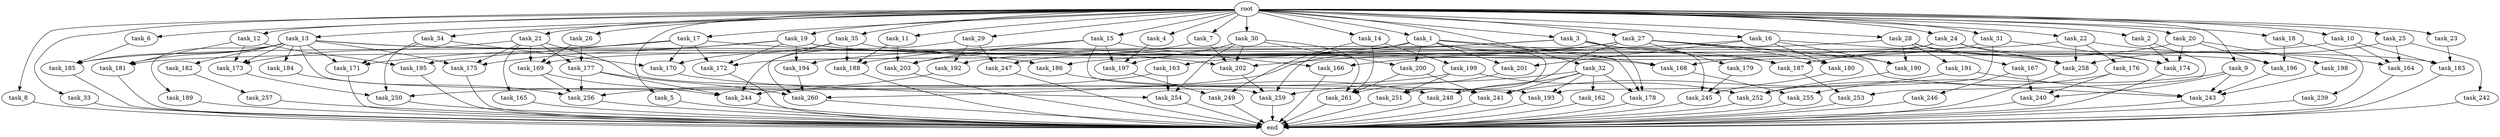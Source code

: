 digraph G {
  task_8 [size="102.400000"];
  task_239 [size="42090679500.800003"];
  task_173 [size="94489280512.000000"];
  task_189 [size="3435973836.800000"];
  task_17 [size="102.400000"];
  task_261 [size="121977071206.400009"];
  task_183 [size="115105123532.800003"];
  task_242 [size="3435973836.800000"];
  task_35 [size="102.400000"];
  task_26 [size="102.400000"];
  task_15 [size="102.400000"];
  task_252 [size="63565515980.800003"];
  task_178 [size="53257594470.400002"];
  task_251 [size="21474836480.000000"];
  task_167 [size="13743895347.200001"];
  task_255 [size="85899345920.000000"];
  task_33 [size="102.400000"];
  task_186 [size="34359738368.000000"];
  task_181 [size="80745385164.800003"];
  task_169 [size="83322365542.400009"];
  task_176 [size="30923764531.200001"];
  task_13 [size="102.400000"];
  task_30 [size="102.400000"];
  task_5 [size="102.400000"];
  task_27 [size="102.400000"];
  task_200 [size="15461882265.600000"];
  task_201 [size="93630287052.800003"];
  task_6 [size="102.400000"];
  task_7 [size="102.400000"];
  task_240 [size="152041842278.399994"];
  task_22 [size="102.400000"];
  task_241 [size="180388626432.000000"];
  task_3 [size="102.400000"];
  task_179 [size="30923764531.200001"];
  task_187 [size="69578470195.199997"];
  task_164 [size="42090679500.800003"];
  task_188 [size="24910810316.800003"];
  task_193 [size="120259084288.000000"];
  task_259 [size="100502234726.400009"];
  task_191 [size="13743895347.200001"];
  task_260 [size="152041842278.399994"];
  task_166 [size="116823110451.200012"];
  task_253 [size="6871947673.600000"];
  task_202 [size="122836064665.600006"];
  root [size="0.000000"];
  task_182 [size="3435973836.800000"];
  task_258 [size="155477816115.200012"];
  task_245 [size="118541097369.600006"];
  task_21 [size="102.400000"];
  task_18 [size="102.400000"];
  task_180 [size="116823110451.200012"];
  task_31 [size="102.400000"];
  task_244 [size="185542587187.200012"];
  task_9 [size="102.400000"];
  task_162 [size="3435973836.800000"];
  task_1 [size="102.400000"];
  task_192 [size="44667659878.400002"];
  task_28 [size="102.400000"];
  task_174 [size="69578470195.199997"];
  task_247 [size="73014444032.000000"];
  task_29 [size="102.400000"];
  task_185 [size="24910810316.800003"];
  task_34 [size="102.400000"];
  task_10 [size="102.400000"];
  task_163 [size="42090679500.800003"];
  task_177 [size="52398601011.200005"];
  task_194 [size="107374182400.000000"];
  task_2 [size="102.400000"];
  task_171 [size="55834574848.000000"];
  end [size="0.000000"];
  task_184 [size="3435973836.800000"];
  task_197 [size="101361228185.600006"];
  task_16 [size="102.400000"];
  task_14 [size="102.400000"];
  task_24 [size="102.400000"];
  task_198 [size="13743895347.200001"];
  task_195 [size="77309411328.000000"];
  task_243 [size="262851998515.200012"];
  task_257 [size="69578470195.199997"];
  task_19 [size="102.400000"];
  task_32 [size="102.400000"];
  task_196 [size="77309411328.000000"];
  task_170 [size="52398601011.200005"];
  task_25 [size="102.400000"];
  task_4 [size="102.400000"];
  task_172 [size="50680614092.800003"];
  task_175 [size="46385646796.800003"];
  task_254 [size="53257594470.400002"];
  task_23 [size="102.400000"];
  task_12 [size="102.400000"];
  task_256 [size="230210247065.600006"];
  task_168 [size="32641751449.600002"];
  task_190 [size="130567005798.400009"];
  task_249 [size="68719476736.000000"];
  task_165 [size="21474836480.000000"];
  task_20 [size="102.400000"];
  task_250 [size="103938208563.200012"];
  task_246 [size="54975581388.800003"];
  task_203 [size="110810156236.800003"];
  task_199 [size="13743895347.200001"];
  task_11 [size="102.400000"];
  task_248 [size="65283502899.200005"];

  task_8 -> end [size="1.000000"];
  task_239 -> end [size="1.000000"];
  task_173 -> task_250 [size="301989888.000000"];
  task_189 -> end [size="1.000000"];
  task_17 -> task_185 [size="75497472.000000"];
  task_17 -> task_172 [size="75497472.000000"];
  task_17 -> task_170 [size="75497472.000000"];
  task_17 -> task_195 [size="75497472.000000"];
  task_17 -> task_202 [size="75497472.000000"];
  task_261 -> end [size="1.000000"];
  task_183 -> end [size="1.000000"];
  task_242 -> end [size="1.000000"];
  task_35 -> task_188 [size="134217728.000000"];
  task_35 -> task_260 [size="134217728.000000"];
  task_35 -> task_170 [size="134217728.000000"];
  task_35 -> task_187 [size="134217728.000000"];
  task_26 -> task_169 [size="301989888.000000"];
  task_26 -> task_177 [size="301989888.000000"];
  task_15 -> task_194 [size="838860800.000000"];
  task_15 -> task_193 [size="838860800.000000"];
  task_15 -> task_166 [size="838860800.000000"];
  task_15 -> task_197 [size="838860800.000000"];
  task_15 -> task_203 [size="838860800.000000"];
  task_252 -> end [size="1.000000"];
  task_178 -> end [size="1.000000"];
  task_251 -> end [size="1.000000"];
  task_167 -> task_246 [size="536870912.000000"];
  task_167 -> task_240 [size="536870912.000000"];
  task_255 -> end [size="1.000000"];
  task_33 -> end [size="1.000000"];
  task_186 -> task_248 [size="301989888.000000"];
  task_181 -> end [size="1.000000"];
  task_169 -> task_256 [size="536870912.000000"];
  task_169 -> task_244 [size="536870912.000000"];
  task_176 -> task_252 [size="411041792.000000"];
  task_176 -> task_240 [size="411041792.000000"];
  task_13 -> task_185 [size="33554432.000000"];
  task_13 -> task_189 [size="33554432.000000"];
  task_13 -> task_171 [size="33554432.000000"];
  task_13 -> task_182 [size="33554432.000000"];
  task_13 -> task_259 [size="33554432.000000"];
  task_13 -> task_181 [size="33554432.000000"];
  task_13 -> task_184 [size="33554432.000000"];
  task_13 -> task_175 [size="33554432.000000"];
  task_13 -> task_173 [size="33554432.000000"];
  task_13 -> task_168 [size="33554432.000000"];
  task_13 -> task_186 [size="33554432.000000"];
  task_30 -> task_202 [size="75497472.000000"];
  task_30 -> task_261 [size="75497472.000000"];
  task_30 -> task_197 [size="75497472.000000"];
  task_30 -> task_200 [size="75497472.000000"];
  task_30 -> task_254 [size="75497472.000000"];
  task_5 -> end [size="1.000000"];
  task_27 -> task_190 [size="301989888.000000"];
  task_27 -> task_179 [size="301989888.000000"];
  task_27 -> task_260 [size="301989888.000000"];
  task_27 -> task_166 [size="301989888.000000"];
  task_27 -> task_180 [size="301989888.000000"];
  task_27 -> task_243 [size="301989888.000000"];
  task_27 -> task_248 [size="301989888.000000"];
  task_200 -> task_261 [size="679477248.000000"];
  task_200 -> task_241 [size="679477248.000000"];
  task_201 -> task_261 [size="301989888.000000"];
  task_6 -> task_185 [size="134217728.000000"];
  task_7 -> task_202 [size="209715200.000000"];
  task_7 -> task_203 [size="209715200.000000"];
  task_240 -> end [size="1.000000"];
  task_22 -> task_169 [size="301989888.000000"];
  task_22 -> task_176 [size="301989888.000000"];
  task_22 -> task_258 [size="301989888.000000"];
  task_22 -> task_164 [size="301989888.000000"];
  task_241 -> end [size="1.000000"];
  task_3 -> task_245 [size="411041792.000000"];
  task_3 -> task_163 [size="411041792.000000"];
  task_3 -> task_247 [size="411041792.000000"];
  task_3 -> task_187 [size="411041792.000000"];
  task_3 -> task_178 [size="411041792.000000"];
  task_179 -> task_245 [size="209715200.000000"];
  task_187 -> task_253 [size="33554432.000000"];
  task_164 -> end [size="1.000000"];
  task_188 -> end [size="1.000000"];
  task_193 -> end [size="1.000000"];
  task_259 -> end [size="1.000000"];
  task_191 -> task_241 [size="838860800.000000"];
  task_191 -> task_243 [size="838860800.000000"];
  task_260 -> end [size="1.000000"];
  task_166 -> end [size="1.000000"];
  task_253 -> end [size="1.000000"];
  task_202 -> task_259 [size="838860800.000000"];
  root -> task_8 [size="1.000000"];
  root -> task_14 [size="1.000000"];
  root -> task_24 [size="1.000000"];
  root -> task_13 [size="1.000000"];
  root -> task_17 [size="1.000000"];
  root -> task_21 [size="1.000000"];
  root -> task_18 [size="1.000000"];
  root -> task_22 [size="1.000000"];
  root -> task_31 [size="1.000000"];
  root -> task_9 [size="1.000000"];
  root -> task_5 [size="1.000000"];
  root -> task_32 [size="1.000000"];
  root -> task_26 [size="1.000000"];
  root -> task_15 [size="1.000000"];
  root -> task_6 [size="1.000000"];
  root -> task_4 [size="1.000000"];
  root -> task_29 [size="1.000000"];
  root -> task_30 [size="1.000000"];
  root -> task_34 [size="1.000000"];
  root -> task_3 [size="1.000000"];
  root -> task_19 [size="1.000000"];
  root -> task_10 [size="1.000000"];
  root -> task_23 [size="1.000000"];
  root -> task_12 [size="1.000000"];
  root -> task_1 [size="1.000000"];
  root -> task_33 [size="1.000000"];
  root -> task_2 [size="1.000000"];
  root -> task_25 [size="1.000000"];
  root -> task_20 [size="1.000000"];
  root -> task_35 [size="1.000000"];
  root -> task_7 [size="1.000000"];
  root -> task_27 [size="1.000000"];
  root -> task_11 [size="1.000000"];
  root -> task_28 [size="1.000000"];
  root -> task_16 [size="1.000000"];
  task_182 -> task_257 [size="679477248.000000"];
  task_258 -> end [size="1.000000"];
  task_245 -> end [size="1.000000"];
  task_21 -> task_169 [size="209715200.000000"];
  task_21 -> task_173 [size="209715200.000000"];
  task_21 -> task_175 [size="209715200.000000"];
  task_21 -> task_241 [size="209715200.000000"];
  task_21 -> task_177 [size="209715200.000000"];
  task_21 -> task_165 [size="209715200.000000"];
  task_18 -> task_196 [size="411041792.000000"];
  task_18 -> task_239 [size="411041792.000000"];
  task_180 -> task_245 [size="536870912.000000"];
  task_31 -> task_174 [size="301989888.000000"];
  task_31 -> task_186 [size="301989888.000000"];
  task_31 -> task_193 [size="301989888.000000"];
  task_244 -> end [size="1.000000"];
  task_9 -> task_255 [size="536870912.000000"];
  task_9 -> task_240 [size="536870912.000000"];
  task_9 -> task_243 [size="536870912.000000"];
  task_162 -> end [size="1.000000"];
  task_1 -> task_251 [size="75497472.000000"];
  task_1 -> task_259 [size="75497472.000000"];
  task_1 -> task_200 [size="75497472.000000"];
  task_1 -> task_188 [size="75497472.000000"];
  task_1 -> task_201 [size="75497472.000000"];
  task_1 -> task_178 [size="75497472.000000"];
  task_1 -> task_168 [size="75497472.000000"];
  task_192 -> task_256 [size="33554432.000000"];
  task_28 -> task_190 [size="134217728.000000"];
  task_28 -> task_191 [size="134217728.000000"];
  task_28 -> task_167 [size="134217728.000000"];
  task_28 -> task_258 [size="134217728.000000"];
  task_28 -> task_192 [size="134217728.000000"];
  task_174 -> end [size="1.000000"];
  task_247 -> end [size="1.000000"];
  task_29 -> task_192 [size="301989888.000000"];
  task_29 -> task_247 [size="301989888.000000"];
  task_29 -> task_244 [size="301989888.000000"];
  task_185 -> end [size="1.000000"];
  task_34 -> task_170 [size="301989888.000000"];
  task_34 -> task_250 [size="301989888.000000"];
  task_34 -> task_171 [size="301989888.000000"];
  task_10 -> task_181 [size="75497472.000000"];
  task_10 -> task_164 [size="75497472.000000"];
  task_10 -> task_183 [size="75497472.000000"];
  task_163 -> task_250 [size="411041792.000000"];
  task_163 -> task_254 [size="411041792.000000"];
  task_177 -> task_260 [size="838860800.000000"];
  task_177 -> task_256 [size="838860800.000000"];
  task_177 -> task_244 [size="838860800.000000"];
  task_194 -> task_260 [size="209715200.000000"];
  task_2 -> task_174 [size="33554432.000000"];
  task_2 -> task_253 [size="33554432.000000"];
  task_171 -> end [size="1.000000"];
  task_184 -> task_256 [size="838860800.000000"];
  task_197 -> task_249 [size="536870912.000000"];
  task_16 -> task_190 [size="838860800.000000"];
  task_16 -> task_201 [size="838860800.000000"];
  task_16 -> task_180 [size="838860800.000000"];
  task_16 -> task_258 [size="838860800.000000"];
  task_16 -> task_202 [size="838860800.000000"];
  task_14 -> task_249 [size="134217728.000000"];
  task_14 -> task_261 [size="134217728.000000"];
  task_14 -> task_199 [size="134217728.000000"];
  task_24 -> task_172 [size="209715200.000000"];
  task_24 -> task_174 [size="209715200.000000"];
  task_24 -> task_168 [size="209715200.000000"];
  task_24 -> task_258 [size="209715200.000000"];
  task_198 -> task_243 [size="209715200.000000"];
  task_195 -> end [size="1.000000"];
  task_243 -> end [size="1.000000"];
  task_257 -> end [size="1.000000"];
  task_19 -> task_194 [size="209715200.000000"];
  task_19 -> task_172 [size="209715200.000000"];
  task_19 -> task_183 [size="209715200.000000"];
  task_19 -> task_196 [size="209715200.000000"];
  task_19 -> task_175 [size="209715200.000000"];
  task_19 -> task_171 [size="209715200.000000"];
  task_32 -> task_162 [size="33554432.000000"];
  task_32 -> task_259 [size="33554432.000000"];
  task_32 -> task_248 [size="33554432.000000"];
  task_32 -> task_241 [size="33554432.000000"];
  task_32 -> task_178 [size="33554432.000000"];
  task_32 -> task_193 [size="33554432.000000"];
  task_196 -> task_243 [size="679477248.000000"];
  task_170 -> task_254 [size="33554432.000000"];
  task_25 -> task_242 [size="33554432.000000"];
  task_25 -> task_258 [size="33554432.000000"];
  task_25 -> task_164 [size="33554432.000000"];
  task_4 -> task_197 [size="75497472.000000"];
  task_172 -> end [size="1.000000"];
  task_175 -> end [size="1.000000"];
  task_254 -> end [size="1.000000"];
  task_23 -> task_183 [size="838860800.000000"];
  task_12 -> task_181 [size="679477248.000000"];
  task_12 -> task_195 [size="679477248.000000"];
  task_12 -> task_173 [size="679477248.000000"];
  task_256 -> end [size="1.000000"];
  task_168 -> task_255 [size="301989888.000000"];
  task_190 -> task_252 [size="75497472.000000"];
  task_249 -> end [size="1.000000"];
  task_165 -> end [size="1.000000"];
  task_20 -> task_196 [size="134217728.000000"];
  task_20 -> task_198 [size="134217728.000000"];
  task_20 -> task_174 [size="134217728.000000"];
  task_20 -> task_187 [size="134217728.000000"];
  task_250 -> end [size="1.000000"];
  task_246 -> end [size="1.000000"];
  task_203 -> end [size="1.000000"];
  task_199 -> task_251 [size="134217728.000000"];
  task_199 -> task_252 [size="134217728.000000"];
  task_199 -> task_244 [size="134217728.000000"];
  task_11 -> task_188 [size="33554432.000000"];
  task_11 -> task_203 [size="33554432.000000"];
  task_248 -> end [size="1.000000"];
}
